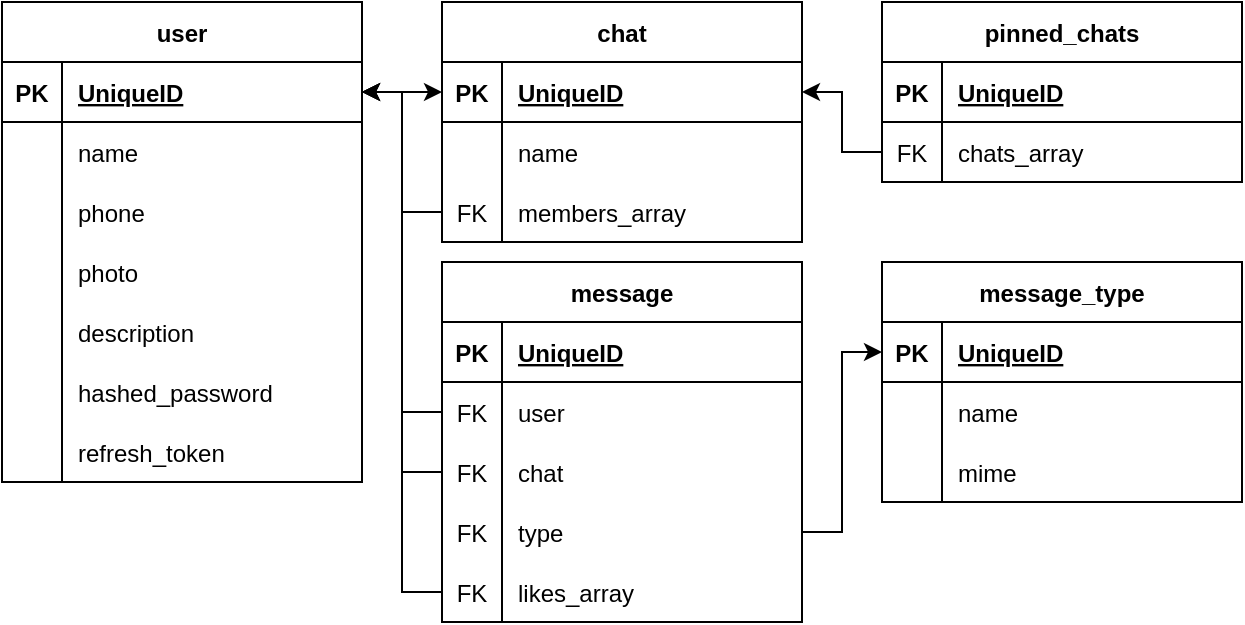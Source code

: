 <mxfile version="20.8.10" type="device"><diagram name="Page-1" id="DLobfGhpuR69oGZWeDa5"><mxGraphModel dx="794" dy="482" grid="1" gridSize="10" guides="1" tooltips="1" connect="1" arrows="1" fold="1" page="1" pageScale="1" pageWidth="850" pageHeight="1100" math="0" shadow="0"><root><mxCell id="0"/><mxCell id="1" parent="0"/><mxCell id="uZ_5B0WwwO7LKRmwYy2B-1" value="user" style="shape=table;startSize=30;container=1;collapsible=1;childLayout=tableLayout;fixedRows=1;rowLines=0;fontStyle=1;align=center;resizeLast=1;" vertex="1" parent="1"><mxGeometry x="230" y="150" width="180" height="240" as="geometry"><mxRectangle x="230" y="150" width="70" height="30" as="alternateBounds"/></mxGeometry></mxCell><mxCell id="uZ_5B0WwwO7LKRmwYy2B-2" value="" style="shape=tableRow;horizontal=0;startSize=0;swimlaneHead=0;swimlaneBody=0;fillColor=none;collapsible=0;dropTarget=0;points=[[0,0.5],[1,0.5]];portConstraint=eastwest;top=0;left=0;right=0;bottom=1;" vertex="1" parent="uZ_5B0WwwO7LKRmwYy2B-1"><mxGeometry y="30" width="180" height="30" as="geometry"/></mxCell><mxCell id="uZ_5B0WwwO7LKRmwYy2B-3" value="PK" style="shape=partialRectangle;connectable=0;fillColor=none;top=0;left=0;bottom=0;right=0;fontStyle=1;overflow=hidden;" vertex="1" parent="uZ_5B0WwwO7LKRmwYy2B-2"><mxGeometry width="30" height="30" as="geometry"><mxRectangle width="30" height="30" as="alternateBounds"/></mxGeometry></mxCell><mxCell id="uZ_5B0WwwO7LKRmwYy2B-4" value="UniqueID" style="shape=partialRectangle;connectable=0;fillColor=none;top=0;left=0;bottom=0;right=0;align=left;spacingLeft=6;fontStyle=5;overflow=hidden;" vertex="1" parent="uZ_5B0WwwO7LKRmwYy2B-2"><mxGeometry x="30" width="150" height="30" as="geometry"><mxRectangle width="150" height="30" as="alternateBounds"/></mxGeometry></mxCell><mxCell id="uZ_5B0WwwO7LKRmwYy2B-5" value="" style="shape=tableRow;horizontal=0;startSize=0;swimlaneHead=0;swimlaneBody=0;fillColor=none;collapsible=0;dropTarget=0;points=[[0,0.5],[1,0.5]];portConstraint=eastwest;top=0;left=0;right=0;bottom=0;" vertex="1" parent="uZ_5B0WwwO7LKRmwYy2B-1"><mxGeometry y="60" width="180" height="30" as="geometry"/></mxCell><mxCell id="uZ_5B0WwwO7LKRmwYy2B-6" value="" style="shape=partialRectangle;connectable=0;fillColor=none;top=0;left=0;bottom=0;right=0;editable=1;overflow=hidden;" vertex="1" parent="uZ_5B0WwwO7LKRmwYy2B-5"><mxGeometry width="30" height="30" as="geometry"><mxRectangle width="30" height="30" as="alternateBounds"/></mxGeometry></mxCell><mxCell id="uZ_5B0WwwO7LKRmwYy2B-7" value="name" style="shape=partialRectangle;connectable=0;fillColor=none;top=0;left=0;bottom=0;right=0;align=left;spacingLeft=6;overflow=hidden;" vertex="1" parent="uZ_5B0WwwO7LKRmwYy2B-5"><mxGeometry x="30" width="150" height="30" as="geometry"><mxRectangle width="150" height="30" as="alternateBounds"/></mxGeometry></mxCell><mxCell id="uZ_5B0WwwO7LKRmwYy2B-8" value="" style="shape=tableRow;horizontal=0;startSize=0;swimlaneHead=0;swimlaneBody=0;fillColor=none;collapsible=0;dropTarget=0;points=[[0,0.5],[1,0.5]];portConstraint=eastwest;top=0;left=0;right=0;bottom=0;" vertex="1" parent="uZ_5B0WwwO7LKRmwYy2B-1"><mxGeometry y="90" width="180" height="30" as="geometry"/></mxCell><mxCell id="uZ_5B0WwwO7LKRmwYy2B-9" value="" style="shape=partialRectangle;connectable=0;fillColor=none;top=0;left=0;bottom=0;right=0;editable=1;overflow=hidden;" vertex="1" parent="uZ_5B0WwwO7LKRmwYy2B-8"><mxGeometry width="30" height="30" as="geometry"><mxRectangle width="30" height="30" as="alternateBounds"/></mxGeometry></mxCell><mxCell id="uZ_5B0WwwO7LKRmwYy2B-10" value="phone" style="shape=partialRectangle;connectable=0;fillColor=none;top=0;left=0;bottom=0;right=0;align=left;spacingLeft=6;overflow=hidden;" vertex="1" parent="uZ_5B0WwwO7LKRmwYy2B-8"><mxGeometry x="30" width="150" height="30" as="geometry"><mxRectangle width="150" height="30" as="alternateBounds"/></mxGeometry></mxCell><mxCell id="uZ_5B0WwwO7LKRmwYy2B-11" value="" style="shape=tableRow;horizontal=0;startSize=0;swimlaneHead=0;swimlaneBody=0;fillColor=none;collapsible=0;dropTarget=0;points=[[0,0.5],[1,0.5]];portConstraint=eastwest;top=0;left=0;right=0;bottom=0;" vertex="1" parent="uZ_5B0WwwO7LKRmwYy2B-1"><mxGeometry y="120" width="180" height="30" as="geometry"/></mxCell><mxCell id="uZ_5B0WwwO7LKRmwYy2B-12" value="" style="shape=partialRectangle;connectable=0;fillColor=none;top=0;left=0;bottom=0;right=0;editable=1;overflow=hidden;" vertex="1" parent="uZ_5B0WwwO7LKRmwYy2B-11"><mxGeometry width="30" height="30" as="geometry"><mxRectangle width="30" height="30" as="alternateBounds"/></mxGeometry></mxCell><mxCell id="uZ_5B0WwwO7LKRmwYy2B-13" value="photo" style="shape=partialRectangle;connectable=0;fillColor=none;top=0;left=0;bottom=0;right=0;align=left;spacingLeft=6;overflow=hidden;" vertex="1" parent="uZ_5B0WwwO7LKRmwYy2B-11"><mxGeometry x="30" width="150" height="30" as="geometry"><mxRectangle width="150" height="30" as="alternateBounds"/></mxGeometry></mxCell><mxCell id="uZ_5B0WwwO7LKRmwYy2B-15" value="" style="shape=tableRow;horizontal=0;startSize=0;swimlaneHead=0;swimlaneBody=0;fillColor=none;collapsible=0;dropTarget=0;points=[[0,0.5],[1,0.5]];portConstraint=eastwest;top=0;left=0;right=0;bottom=0;" vertex="1" parent="uZ_5B0WwwO7LKRmwYy2B-1"><mxGeometry y="150" width="180" height="30" as="geometry"/></mxCell><mxCell id="uZ_5B0WwwO7LKRmwYy2B-16" value="" style="shape=partialRectangle;connectable=0;fillColor=none;top=0;left=0;bottom=0;right=0;editable=1;overflow=hidden;" vertex="1" parent="uZ_5B0WwwO7LKRmwYy2B-15"><mxGeometry width="30" height="30" as="geometry"><mxRectangle width="30" height="30" as="alternateBounds"/></mxGeometry></mxCell><mxCell id="uZ_5B0WwwO7LKRmwYy2B-17" value="description" style="shape=partialRectangle;connectable=0;fillColor=none;top=0;left=0;bottom=0;right=0;align=left;spacingLeft=6;overflow=hidden;" vertex="1" parent="uZ_5B0WwwO7LKRmwYy2B-15"><mxGeometry x="30" width="150" height="30" as="geometry"><mxRectangle width="150" height="30" as="alternateBounds"/></mxGeometry></mxCell><mxCell id="uZ_5B0WwwO7LKRmwYy2B-103" value="" style="shape=tableRow;horizontal=0;startSize=0;swimlaneHead=0;swimlaneBody=0;fillColor=none;collapsible=0;dropTarget=0;points=[[0,0.5],[1,0.5]];portConstraint=eastwest;top=0;left=0;right=0;bottom=0;" vertex="1" parent="uZ_5B0WwwO7LKRmwYy2B-1"><mxGeometry y="180" width="180" height="30" as="geometry"/></mxCell><mxCell id="uZ_5B0WwwO7LKRmwYy2B-104" value="" style="shape=partialRectangle;connectable=0;fillColor=none;top=0;left=0;bottom=0;right=0;editable=1;overflow=hidden;" vertex="1" parent="uZ_5B0WwwO7LKRmwYy2B-103"><mxGeometry width="30" height="30" as="geometry"><mxRectangle width="30" height="30" as="alternateBounds"/></mxGeometry></mxCell><mxCell id="uZ_5B0WwwO7LKRmwYy2B-105" value="hashed_password" style="shape=partialRectangle;connectable=0;fillColor=none;top=0;left=0;bottom=0;right=0;align=left;spacingLeft=6;overflow=hidden;" vertex="1" parent="uZ_5B0WwwO7LKRmwYy2B-103"><mxGeometry x="30" width="150" height="30" as="geometry"><mxRectangle width="150" height="30" as="alternateBounds"/></mxGeometry></mxCell><mxCell id="uZ_5B0WwwO7LKRmwYy2B-106" value="" style="shape=tableRow;horizontal=0;startSize=0;swimlaneHead=0;swimlaneBody=0;fillColor=none;collapsible=0;dropTarget=0;points=[[0,0.5],[1,0.5]];portConstraint=eastwest;top=0;left=0;right=0;bottom=0;" vertex="1" parent="uZ_5B0WwwO7LKRmwYy2B-1"><mxGeometry y="210" width="180" height="30" as="geometry"/></mxCell><mxCell id="uZ_5B0WwwO7LKRmwYy2B-107" value="" style="shape=partialRectangle;connectable=0;fillColor=none;top=0;left=0;bottom=0;right=0;editable=1;overflow=hidden;" vertex="1" parent="uZ_5B0WwwO7LKRmwYy2B-106"><mxGeometry width="30" height="30" as="geometry"><mxRectangle width="30" height="30" as="alternateBounds"/></mxGeometry></mxCell><mxCell id="uZ_5B0WwwO7LKRmwYy2B-108" value="refresh_token" style="shape=partialRectangle;connectable=0;fillColor=none;top=0;left=0;bottom=0;right=0;align=left;spacingLeft=6;overflow=hidden;" vertex="1" parent="uZ_5B0WwwO7LKRmwYy2B-106"><mxGeometry x="30" width="150" height="30" as="geometry"><mxRectangle width="150" height="30" as="alternateBounds"/></mxGeometry></mxCell><mxCell id="uZ_5B0WwwO7LKRmwYy2B-18" value="chat" style="shape=table;startSize=30;container=1;collapsible=1;childLayout=tableLayout;fixedRows=1;rowLines=0;fontStyle=1;align=center;resizeLast=1;" vertex="1" parent="1"><mxGeometry x="450" y="150" width="180" height="120" as="geometry"><mxRectangle x="230" y="150" width="70" height="30" as="alternateBounds"/></mxGeometry></mxCell><mxCell id="uZ_5B0WwwO7LKRmwYy2B-19" value="" style="shape=tableRow;horizontal=0;startSize=0;swimlaneHead=0;swimlaneBody=0;fillColor=none;collapsible=0;dropTarget=0;points=[[0,0.5],[1,0.5]];portConstraint=eastwest;top=0;left=0;right=0;bottom=1;" vertex="1" parent="uZ_5B0WwwO7LKRmwYy2B-18"><mxGeometry y="30" width="180" height="30" as="geometry"/></mxCell><mxCell id="uZ_5B0WwwO7LKRmwYy2B-20" value="PK" style="shape=partialRectangle;connectable=0;fillColor=none;top=0;left=0;bottom=0;right=0;fontStyle=1;overflow=hidden;" vertex="1" parent="uZ_5B0WwwO7LKRmwYy2B-19"><mxGeometry width="30" height="30" as="geometry"><mxRectangle width="30" height="30" as="alternateBounds"/></mxGeometry></mxCell><mxCell id="uZ_5B0WwwO7LKRmwYy2B-21" value="UniqueID" style="shape=partialRectangle;connectable=0;fillColor=none;top=0;left=0;bottom=0;right=0;align=left;spacingLeft=6;fontStyle=5;overflow=hidden;" vertex="1" parent="uZ_5B0WwwO7LKRmwYy2B-19"><mxGeometry x="30" width="150" height="30" as="geometry"><mxRectangle width="150" height="30" as="alternateBounds"/></mxGeometry></mxCell><mxCell id="uZ_5B0WwwO7LKRmwYy2B-22" value="" style="shape=tableRow;horizontal=0;startSize=0;swimlaneHead=0;swimlaneBody=0;fillColor=none;collapsible=0;dropTarget=0;points=[[0,0.5],[1,0.5]];portConstraint=eastwest;top=0;left=0;right=0;bottom=0;" vertex="1" parent="uZ_5B0WwwO7LKRmwYy2B-18"><mxGeometry y="60" width="180" height="30" as="geometry"/></mxCell><mxCell id="uZ_5B0WwwO7LKRmwYy2B-23" value="" style="shape=partialRectangle;connectable=0;fillColor=none;top=0;left=0;bottom=0;right=0;editable=1;overflow=hidden;" vertex="1" parent="uZ_5B0WwwO7LKRmwYy2B-22"><mxGeometry width="30" height="30" as="geometry"><mxRectangle width="30" height="30" as="alternateBounds"/></mxGeometry></mxCell><mxCell id="uZ_5B0WwwO7LKRmwYy2B-24" value="name" style="shape=partialRectangle;connectable=0;fillColor=none;top=0;left=0;bottom=0;right=0;align=left;spacingLeft=6;overflow=hidden;" vertex="1" parent="uZ_5B0WwwO7LKRmwYy2B-22"><mxGeometry x="30" width="150" height="30" as="geometry"><mxRectangle width="150" height="30" as="alternateBounds"/></mxGeometry></mxCell><mxCell id="uZ_5B0WwwO7LKRmwYy2B-25" value="" style="shape=tableRow;horizontal=0;startSize=0;swimlaneHead=0;swimlaneBody=0;fillColor=none;collapsible=0;dropTarget=0;points=[[0,0.5],[1,0.5]];portConstraint=eastwest;top=0;left=0;right=0;bottom=0;" vertex="1" parent="uZ_5B0WwwO7LKRmwYy2B-18"><mxGeometry y="90" width="180" height="30" as="geometry"/></mxCell><mxCell id="uZ_5B0WwwO7LKRmwYy2B-26" value="FK" style="shape=partialRectangle;connectable=0;fillColor=none;top=0;left=0;bottom=0;right=0;editable=1;overflow=hidden;" vertex="1" parent="uZ_5B0WwwO7LKRmwYy2B-25"><mxGeometry width="30" height="30" as="geometry"><mxRectangle width="30" height="30" as="alternateBounds"/></mxGeometry></mxCell><mxCell id="uZ_5B0WwwO7LKRmwYy2B-27" value="members_array" style="shape=partialRectangle;connectable=0;fillColor=none;top=0;left=0;bottom=0;right=0;align=left;spacingLeft=6;overflow=hidden;" vertex="1" parent="uZ_5B0WwwO7LKRmwYy2B-25"><mxGeometry x="30" width="150" height="30" as="geometry"><mxRectangle width="150" height="30" as="alternateBounds"/></mxGeometry></mxCell><mxCell id="uZ_5B0WwwO7LKRmwYy2B-34" value="pinned_chats" style="shape=table;startSize=30;container=1;collapsible=1;childLayout=tableLayout;fixedRows=1;rowLines=0;fontStyle=1;align=center;resizeLast=1;" vertex="1" parent="1"><mxGeometry x="670" y="150" width="180" height="90" as="geometry"><mxRectangle x="230" y="150" width="70" height="30" as="alternateBounds"/></mxGeometry></mxCell><mxCell id="uZ_5B0WwwO7LKRmwYy2B-35" value="" style="shape=tableRow;horizontal=0;startSize=0;swimlaneHead=0;swimlaneBody=0;fillColor=none;collapsible=0;dropTarget=0;points=[[0,0.5],[1,0.5]];portConstraint=eastwest;top=0;left=0;right=0;bottom=1;" vertex="1" parent="uZ_5B0WwwO7LKRmwYy2B-34"><mxGeometry y="30" width="180" height="30" as="geometry"/></mxCell><mxCell id="uZ_5B0WwwO7LKRmwYy2B-36" value="PK" style="shape=partialRectangle;connectable=0;fillColor=none;top=0;left=0;bottom=0;right=0;fontStyle=1;overflow=hidden;" vertex="1" parent="uZ_5B0WwwO7LKRmwYy2B-35"><mxGeometry width="30" height="30" as="geometry"><mxRectangle width="30" height="30" as="alternateBounds"/></mxGeometry></mxCell><mxCell id="uZ_5B0WwwO7LKRmwYy2B-37" value="UniqueID" style="shape=partialRectangle;connectable=0;fillColor=none;top=0;left=0;bottom=0;right=0;align=left;spacingLeft=6;fontStyle=5;overflow=hidden;" vertex="1" parent="uZ_5B0WwwO7LKRmwYy2B-35"><mxGeometry x="30" width="150" height="30" as="geometry"><mxRectangle width="150" height="30" as="alternateBounds"/></mxGeometry></mxCell><mxCell id="uZ_5B0WwwO7LKRmwYy2B-38" value="" style="shape=tableRow;horizontal=0;startSize=0;swimlaneHead=0;swimlaneBody=0;fillColor=none;collapsible=0;dropTarget=0;points=[[0,0.5],[1,0.5]];portConstraint=eastwest;top=0;left=0;right=0;bottom=0;" vertex="1" parent="uZ_5B0WwwO7LKRmwYy2B-34"><mxGeometry y="60" width="180" height="30" as="geometry"/></mxCell><mxCell id="uZ_5B0WwwO7LKRmwYy2B-39" value="FK" style="shape=partialRectangle;connectable=0;fillColor=none;top=0;left=0;bottom=0;right=0;editable=1;overflow=hidden;" vertex="1" parent="uZ_5B0WwwO7LKRmwYy2B-38"><mxGeometry width="30" height="30" as="geometry"><mxRectangle width="30" height="30" as="alternateBounds"/></mxGeometry></mxCell><mxCell id="uZ_5B0WwwO7LKRmwYy2B-40" value="chats_array" style="shape=partialRectangle;connectable=0;fillColor=none;top=0;left=0;bottom=0;right=0;align=left;spacingLeft=6;overflow=hidden;" vertex="1" parent="uZ_5B0WwwO7LKRmwYy2B-38"><mxGeometry x="30" width="150" height="30" as="geometry"><mxRectangle width="150" height="30" as="alternateBounds"/></mxGeometry></mxCell><mxCell id="uZ_5B0WwwO7LKRmwYy2B-51" style="edgeStyle=orthogonalEdgeStyle;rounded=0;orthogonalLoop=1;jettySize=auto;html=1;entryX=1;entryY=0.5;entryDx=0;entryDy=0;" edge="1" parent="1" source="uZ_5B0WwwO7LKRmwYy2B-38" target="uZ_5B0WwwO7LKRmwYy2B-19"><mxGeometry relative="1" as="geometry"/></mxCell><mxCell id="uZ_5B0WwwO7LKRmwYy2B-52" style="edgeStyle=orthogonalEdgeStyle;rounded=0;orthogonalLoop=1;jettySize=auto;html=1;entryX=1;entryY=0.5;entryDx=0;entryDy=0;" edge="1" parent="1" source="uZ_5B0WwwO7LKRmwYy2B-25" target="uZ_5B0WwwO7LKRmwYy2B-2"><mxGeometry relative="1" as="geometry"/></mxCell><mxCell id="uZ_5B0WwwO7LKRmwYy2B-53" value="message" style="shape=table;startSize=30;container=1;collapsible=1;childLayout=tableLayout;fixedRows=1;rowLines=0;fontStyle=1;align=center;resizeLast=1;" vertex="1" parent="1"><mxGeometry x="450" y="280" width="180" height="180" as="geometry"><mxRectangle x="230" y="150" width="70" height="30" as="alternateBounds"/></mxGeometry></mxCell><mxCell id="uZ_5B0WwwO7LKRmwYy2B-54" value="" style="shape=tableRow;horizontal=0;startSize=0;swimlaneHead=0;swimlaneBody=0;fillColor=none;collapsible=0;dropTarget=0;points=[[0,0.5],[1,0.5]];portConstraint=eastwest;top=0;left=0;right=0;bottom=1;" vertex="1" parent="uZ_5B0WwwO7LKRmwYy2B-53"><mxGeometry y="30" width="180" height="30" as="geometry"/></mxCell><mxCell id="uZ_5B0WwwO7LKRmwYy2B-55" value="PK" style="shape=partialRectangle;connectable=0;fillColor=none;top=0;left=0;bottom=0;right=0;fontStyle=1;overflow=hidden;" vertex="1" parent="uZ_5B0WwwO7LKRmwYy2B-54"><mxGeometry width="30" height="30" as="geometry"><mxRectangle width="30" height="30" as="alternateBounds"/></mxGeometry></mxCell><mxCell id="uZ_5B0WwwO7LKRmwYy2B-56" value="UniqueID" style="shape=partialRectangle;connectable=0;fillColor=none;top=0;left=0;bottom=0;right=0;align=left;spacingLeft=6;fontStyle=5;overflow=hidden;" vertex="1" parent="uZ_5B0WwwO7LKRmwYy2B-54"><mxGeometry x="30" width="150" height="30" as="geometry"><mxRectangle width="150" height="30" as="alternateBounds"/></mxGeometry></mxCell><mxCell id="uZ_5B0WwwO7LKRmwYy2B-57" value="" style="shape=tableRow;horizontal=0;startSize=0;swimlaneHead=0;swimlaneBody=0;fillColor=none;collapsible=0;dropTarget=0;points=[[0,0.5],[1,0.5]];portConstraint=eastwest;top=0;left=0;right=0;bottom=0;" vertex="1" parent="uZ_5B0WwwO7LKRmwYy2B-53"><mxGeometry y="60" width="180" height="30" as="geometry"/></mxCell><mxCell id="uZ_5B0WwwO7LKRmwYy2B-58" value="FK" style="shape=partialRectangle;connectable=0;fillColor=none;top=0;left=0;bottom=0;right=0;editable=1;overflow=hidden;" vertex="1" parent="uZ_5B0WwwO7LKRmwYy2B-57"><mxGeometry width="30" height="30" as="geometry"><mxRectangle width="30" height="30" as="alternateBounds"/></mxGeometry></mxCell><mxCell id="uZ_5B0WwwO7LKRmwYy2B-59" value="user" style="shape=partialRectangle;connectable=0;fillColor=none;top=0;left=0;bottom=0;right=0;align=left;spacingLeft=6;overflow=hidden;" vertex="1" parent="uZ_5B0WwwO7LKRmwYy2B-57"><mxGeometry x="30" width="150" height="30" as="geometry"><mxRectangle width="150" height="30" as="alternateBounds"/></mxGeometry></mxCell><mxCell id="uZ_5B0WwwO7LKRmwYy2B-60" value="" style="shape=tableRow;horizontal=0;startSize=0;swimlaneHead=0;swimlaneBody=0;fillColor=none;collapsible=0;dropTarget=0;points=[[0,0.5],[1,0.5]];portConstraint=eastwest;top=0;left=0;right=0;bottom=0;" vertex="1" parent="uZ_5B0WwwO7LKRmwYy2B-53"><mxGeometry y="90" width="180" height="30" as="geometry"/></mxCell><mxCell id="uZ_5B0WwwO7LKRmwYy2B-61" value="FK" style="shape=partialRectangle;connectable=0;fillColor=none;top=0;left=0;bottom=0;right=0;editable=1;overflow=hidden;" vertex="1" parent="uZ_5B0WwwO7LKRmwYy2B-60"><mxGeometry width="30" height="30" as="geometry"><mxRectangle width="30" height="30" as="alternateBounds"/></mxGeometry></mxCell><mxCell id="uZ_5B0WwwO7LKRmwYy2B-62" value="chat" style="shape=partialRectangle;connectable=0;fillColor=none;top=0;left=0;bottom=0;right=0;align=left;spacingLeft=6;overflow=hidden;" vertex="1" parent="uZ_5B0WwwO7LKRmwYy2B-60"><mxGeometry x="30" width="150" height="30" as="geometry"><mxRectangle width="150" height="30" as="alternateBounds"/></mxGeometry></mxCell><mxCell id="uZ_5B0WwwO7LKRmwYy2B-65" value="" style="shape=tableRow;horizontal=0;startSize=0;swimlaneHead=0;swimlaneBody=0;fillColor=none;collapsible=0;dropTarget=0;points=[[0,0.5],[1,0.5]];portConstraint=eastwest;top=0;left=0;right=0;bottom=0;" vertex="1" parent="uZ_5B0WwwO7LKRmwYy2B-53"><mxGeometry y="120" width="180" height="30" as="geometry"/></mxCell><mxCell id="uZ_5B0WwwO7LKRmwYy2B-66" value="FK" style="shape=partialRectangle;connectable=0;fillColor=none;top=0;left=0;bottom=0;right=0;editable=1;overflow=hidden;" vertex="1" parent="uZ_5B0WwwO7LKRmwYy2B-65"><mxGeometry width="30" height="30" as="geometry"><mxRectangle width="30" height="30" as="alternateBounds"/></mxGeometry></mxCell><mxCell id="uZ_5B0WwwO7LKRmwYy2B-67" value="type" style="shape=partialRectangle;connectable=0;fillColor=none;top=0;left=0;bottom=0;right=0;align=left;spacingLeft=6;overflow=hidden;" vertex="1" parent="uZ_5B0WwwO7LKRmwYy2B-65"><mxGeometry x="30" width="150" height="30" as="geometry"><mxRectangle width="150" height="30" as="alternateBounds"/></mxGeometry></mxCell><mxCell id="uZ_5B0WwwO7LKRmwYy2B-82" value="" style="shape=tableRow;horizontal=0;startSize=0;swimlaneHead=0;swimlaneBody=0;fillColor=none;collapsible=0;dropTarget=0;points=[[0,0.5],[1,0.5]];portConstraint=eastwest;top=0;left=0;right=0;bottom=0;" vertex="1" parent="uZ_5B0WwwO7LKRmwYy2B-53"><mxGeometry y="150" width="180" height="30" as="geometry"/></mxCell><mxCell id="uZ_5B0WwwO7LKRmwYy2B-83" value="FK" style="shape=partialRectangle;connectable=0;fillColor=none;top=0;left=0;bottom=0;right=0;editable=1;overflow=hidden;" vertex="1" parent="uZ_5B0WwwO7LKRmwYy2B-82"><mxGeometry width="30" height="30" as="geometry"><mxRectangle width="30" height="30" as="alternateBounds"/></mxGeometry></mxCell><mxCell id="uZ_5B0WwwO7LKRmwYy2B-84" value="likes_array" style="shape=partialRectangle;connectable=0;fillColor=none;top=0;left=0;bottom=0;right=0;align=left;spacingLeft=6;overflow=hidden;" vertex="1" parent="uZ_5B0WwwO7LKRmwYy2B-82"><mxGeometry x="30" width="150" height="30" as="geometry"><mxRectangle width="150" height="30" as="alternateBounds"/></mxGeometry></mxCell><mxCell id="uZ_5B0WwwO7LKRmwYy2B-63" style="edgeStyle=orthogonalEdgeStyle;rounded=0;orthogonalLoop=1;jettySize=auto;html=1;entryX=1;entryY=0.5;entryDx=0;entryDy=0;" edge="1" parent="1" source="uZ_5B0WwwO7LKRmwYy2B-57" target="uZ_5B0WwwO7LKRmwYy2B-2"><mxGeometry relative="1" as="geometry"/></mxCell><mxCell id="uZ_5B0WwwO7LKRmwYy2B-64" style="edgeStyle=orthogonalEdgeStyle;rounded=0;orthogonalLoop=1;jettySize=auto;html=1;entryX=0;entryY=0.5;entryDx=0;entryDy=0;" edge="1" parent="1" source="uZ_5B0WwwO7LKRmwYy2B-60" target="uZ_5B0WwwO7LKRmwYy2B-19"><mxGeometry relative="1" as="geometry"/></mxCell><mxCell id="uZ_5B0WwwO7LKRmwYy2B-68" value="message_type" style="shape=table;startSize=30;container=1;collapsible=1;childLayout=tableLayout;fixedRows=1;rowLines=0;fontStyle=1;align=center;resizeLast=1;" vertex="1" parent="1"><mxGeometry x="670" y="280" width="180" height="120" as="geometry"><mxRectangle x="230" y="150" width="70" height="30" as="alternateBounds"/></mxGeometry></mxCell><mxCell id="uZ_5B0WwwO7LKRmwYy2B-69" value="" style="shape=tableRow;horizontal=0;startSize=0;swimlaneHead=0;swimlaneBody=0;fillColor=none;collapsible=0;dropTarget=0;points=[[0,0.5],[1,0.5]];portConstraint=eastwest;top=0;left=0;right=0;bottom=1;" vertex="1" parent="uZ_5B0WwwO7LKRmwYy2B-68"><mxGeometry y="30" width="180" height="30" as="geometry"/></mxCell><mxCell id="uZ_5B0WwwO7LKRmwYy2B-70" value="PK" style="shape=partialRectangle;connectable=0;fillColor=none;top=0;left=0;bottom=0;right=0;fontStyle=1;overflow=hidden;" vertex="1" parent="uZ_5B0WwwO7LKRmwYy2B-69"><mxGeometry width="30" height="30" as="geometry"><mxRectangle width="30" height="30" as="alternateBounds"/></mxGeometry></mxCell><mxCell id="uZ_5B0WwwO7LKRmwYy2B-71" value="UniqueID" style="shape=partialRectangle;connectable=0;fillColor=none;top=0;left=0;bottom=0;right=0;align=left;spacingLeft=6;fontStyle=5;overflow=hidden;" vertex="1" parent="uZ_5B0WwwO7LKRmwYy2B-69"><mxGeometry x="30" width="150" height="30" as="geometry"><mxRectangle width="150" height="30" as="alternateBounds"/></mxGeometry></mxCell><mxCell id="uZ_5B0WwwO7LKRmwYy2B-72" value="" style="shape=tableRow;horizontal=0;startSize=0;swimlaneHead=0;swimlaneBody=0;fillColor=none;collapsible=0;dropTarget=0;points=[[0,0.5],[1,0.5]];portConstraint=eastwest;top=0;left=0;right=0;bottom=0;" vertex="1" parent="uZ_5B0WwwO7LKRmwYy2B-68"><mxGeometry y="60" width="180" height="30" as="geometry"/></mxCell><mxCell id="uZ_5B0WwwO7LKRmwYy2B-73" value="" style="shape=partialRectangle;connectable=0;fillColor=none;top=0;left=0;bottom=0;right=0;editable=1;overflow=hidden;" vertex="1" parent="uZ_5B0WwwO7LKRmwYy2B-72"><mxGeometry width="30" height="30" as="geometry"><mxRectangle width="30" height="30" as="alternateBounds"/></mxGeometry></mxCell><mxCell id="uZ_5B0WwwO7LKRmwYy2B-74" value="name" style="shape=partialRectangle;connectable=0;fillColor=none;top=0;left=0;bottom=0;right=0;align=left;spacingLeft=6;overflow=hidden;" vertex="1" parent="uZ_5B0WwwO7LKRmwYy2B-72"><mxGeometry x="30" width="150" height="30" as="geometry"><mxRectangle width="150" height="30" as="alternateBounds"/></mxGeometry></mxCell><mxCell id="uZ_5B0WwwO7LKRmwYy2B-75" value="" style="shape=tableRow;horizontal=0;startSize=0;swimlaneHead=0;swimlaneBody=0;fillColor=none;collapsible=0;dropTarget=0;points=[[0,0.5],[1,0.5]];portConstraint=eastwest;top=0;left=0;right=0;bottom=0;" vertex="1" parent="uZ_5B0WwwO7LKRmwYy2B-68"><mxGeometry y="90" width="180" height="30" as="geometry"/></mxCell><mxCell id="uZ_5B0WwwO7LKRmwYy2B-76" value="" style="shape=partialRectangle;connectable=0;fillColor=none;top=0;left=0;bottom=0;right=0;editable=1;overflow=hidden;" vertex="1" parent="uZ_5B0WwwO7LKRmwYy2B-75"><mxGeometry width="30" height="30" as="geometry"><mxRectangle width="30" height="30" as="alternateBounds"/></mxGeometry></mxCell><mxCell id="uZ_5B0WwwO7LKRmwYy2B-77" value="mime" style="shape=partialRectangle;connectable=0;fillColor=none;top=0;left=0;bottom=0;right=0;align=left;spacingLeft=6;overflow=hidden;" vertex="1" parent="uZ_5B0WwwO7LKRmwYy2B-75"><mxGeometry x="30" width="150" height="30" as="geometry"><mxRectangle width="150" height="30" as="alternateBounds"/></mxGeometry></mxCell><mxCell id="uZ_5B0WwwO7LKRmwYy2B-81" style="edgeStyle=orthogonalEdgeStyle;rounded=0;orthogonalLoop=1;jettySize=auto;html=1;" edge="1" parent="1" source="uZ_5B0WwwO7LKRmwYy2B-65" target="uZ_5B0WwwO7LKRmwYy2B-69"><mxGeometry relative="1" as="geometry"/></mxCell><mxCell id="uZ_5B0WwwO7LKRmwYy2B-85" style="edgeStyle=orthogonalEdgeStyle;rounded=0;orthogonalLoop=1;jettySize=auto;html=1;entryX=1;entryY=0.5;entryDx=0;entryDy=0;" edge="1" parent="1" source="uZ_5B0WwwO7LKRmwYy2B-82" target="uZ_5B0WwwO7LKRmwYy2B-2"><mxGeometry relative="1" as="geometry"/></mxCell></root></mxGraphModel></diagram></mxfile>